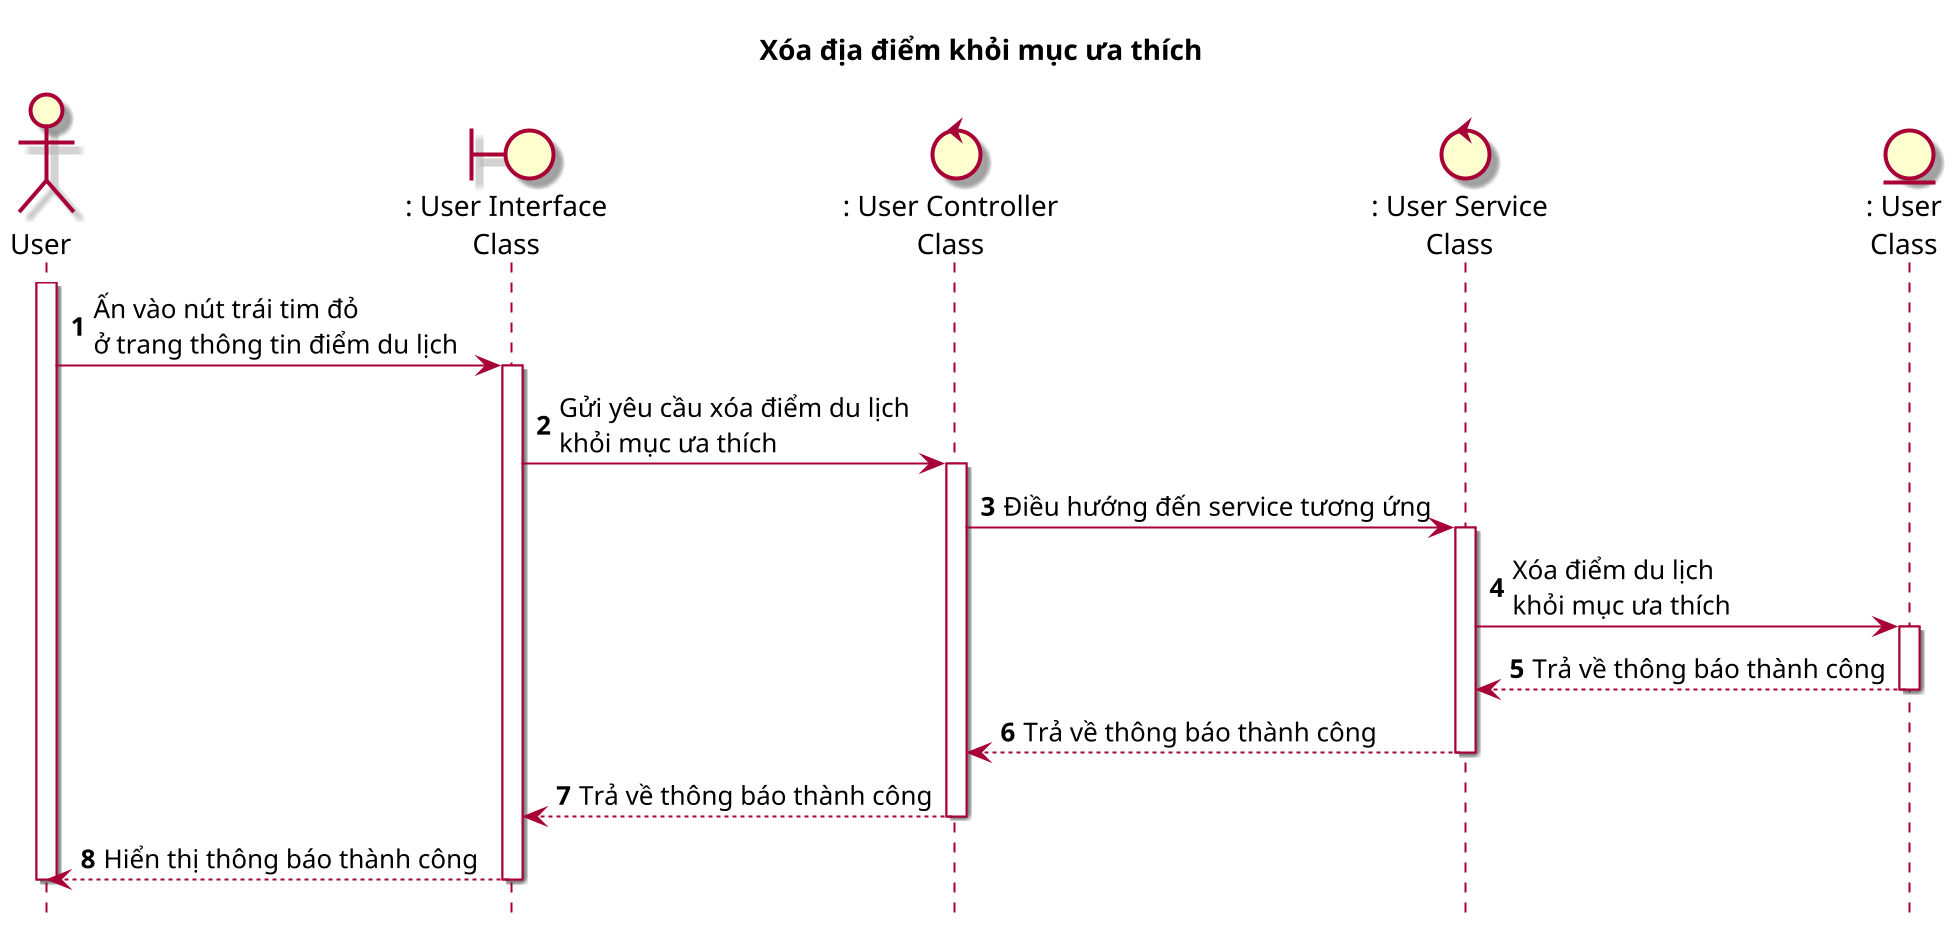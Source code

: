 @startuml XoaKhoiMucUaThich

title Xóa địa điểm khỏi mục ưa thích

skin rose
scale 2
hide footbox

actor User as user
boundary ": User Interface\nClass" as ui
control ": User Controller\nClass" as uc
control ": User Service\nClass" as us
entity ": User\nClass" as u

autonumber
user++
user -> ui++ : Ấn vào nút trái tim đỏ\nở trang thông tin điểm du lịch
ui -> uc++ : Gửi yêu cầu xóa điểm du lịch\nkhỏi mục ưa thích
uc -> us++ : Điều hướng đến service tương ứng
us -> u++ : Xóa điểm du lịch\nkhỏi mục ưa thích
u --> us-- : Trả về thông báo thành công
us --> uc-- : Trả về thông báo thành công
uc --> ui-- : Trả về thông báo thành công
ui --> user-- : Hiển thị thông báo thành công
user --

@enduml